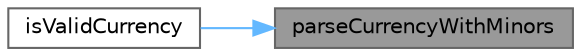 digraph "parseCurrencyWithMinors"
{
 // INTERACTIVE_SVG=YES
 // LATEX_PDF_SIZE
  bgcolor="transparent";
  edge [fontname=Helvetica,fontsize=10,labelfontname=Helvetica,labelfontsize=10];
  node [fontname=Helvetica,fontsize=10,shape=box,height=0.2,width=0.4];
  rankdir="RL";
  Node1 [label="parseCurrencyWithMinors",height=0.2,width=0.4,color="gray40", fillcolor="grey60", style="filled", fontcolor="black",tooltip=" "];
  Node1 -> Node2 [dir="back",color="steelblue1",style="solid"];
  Node2 [label="isValidCurrency",height=0.2,width=0.4,color="grey40", fillcolor="white", style="filled",URL="$classore_1_1data_1_1_currency_parser.html#abb480fe4fc9dee9d5fdb3e62ba773920",tooltip=" "];
}
